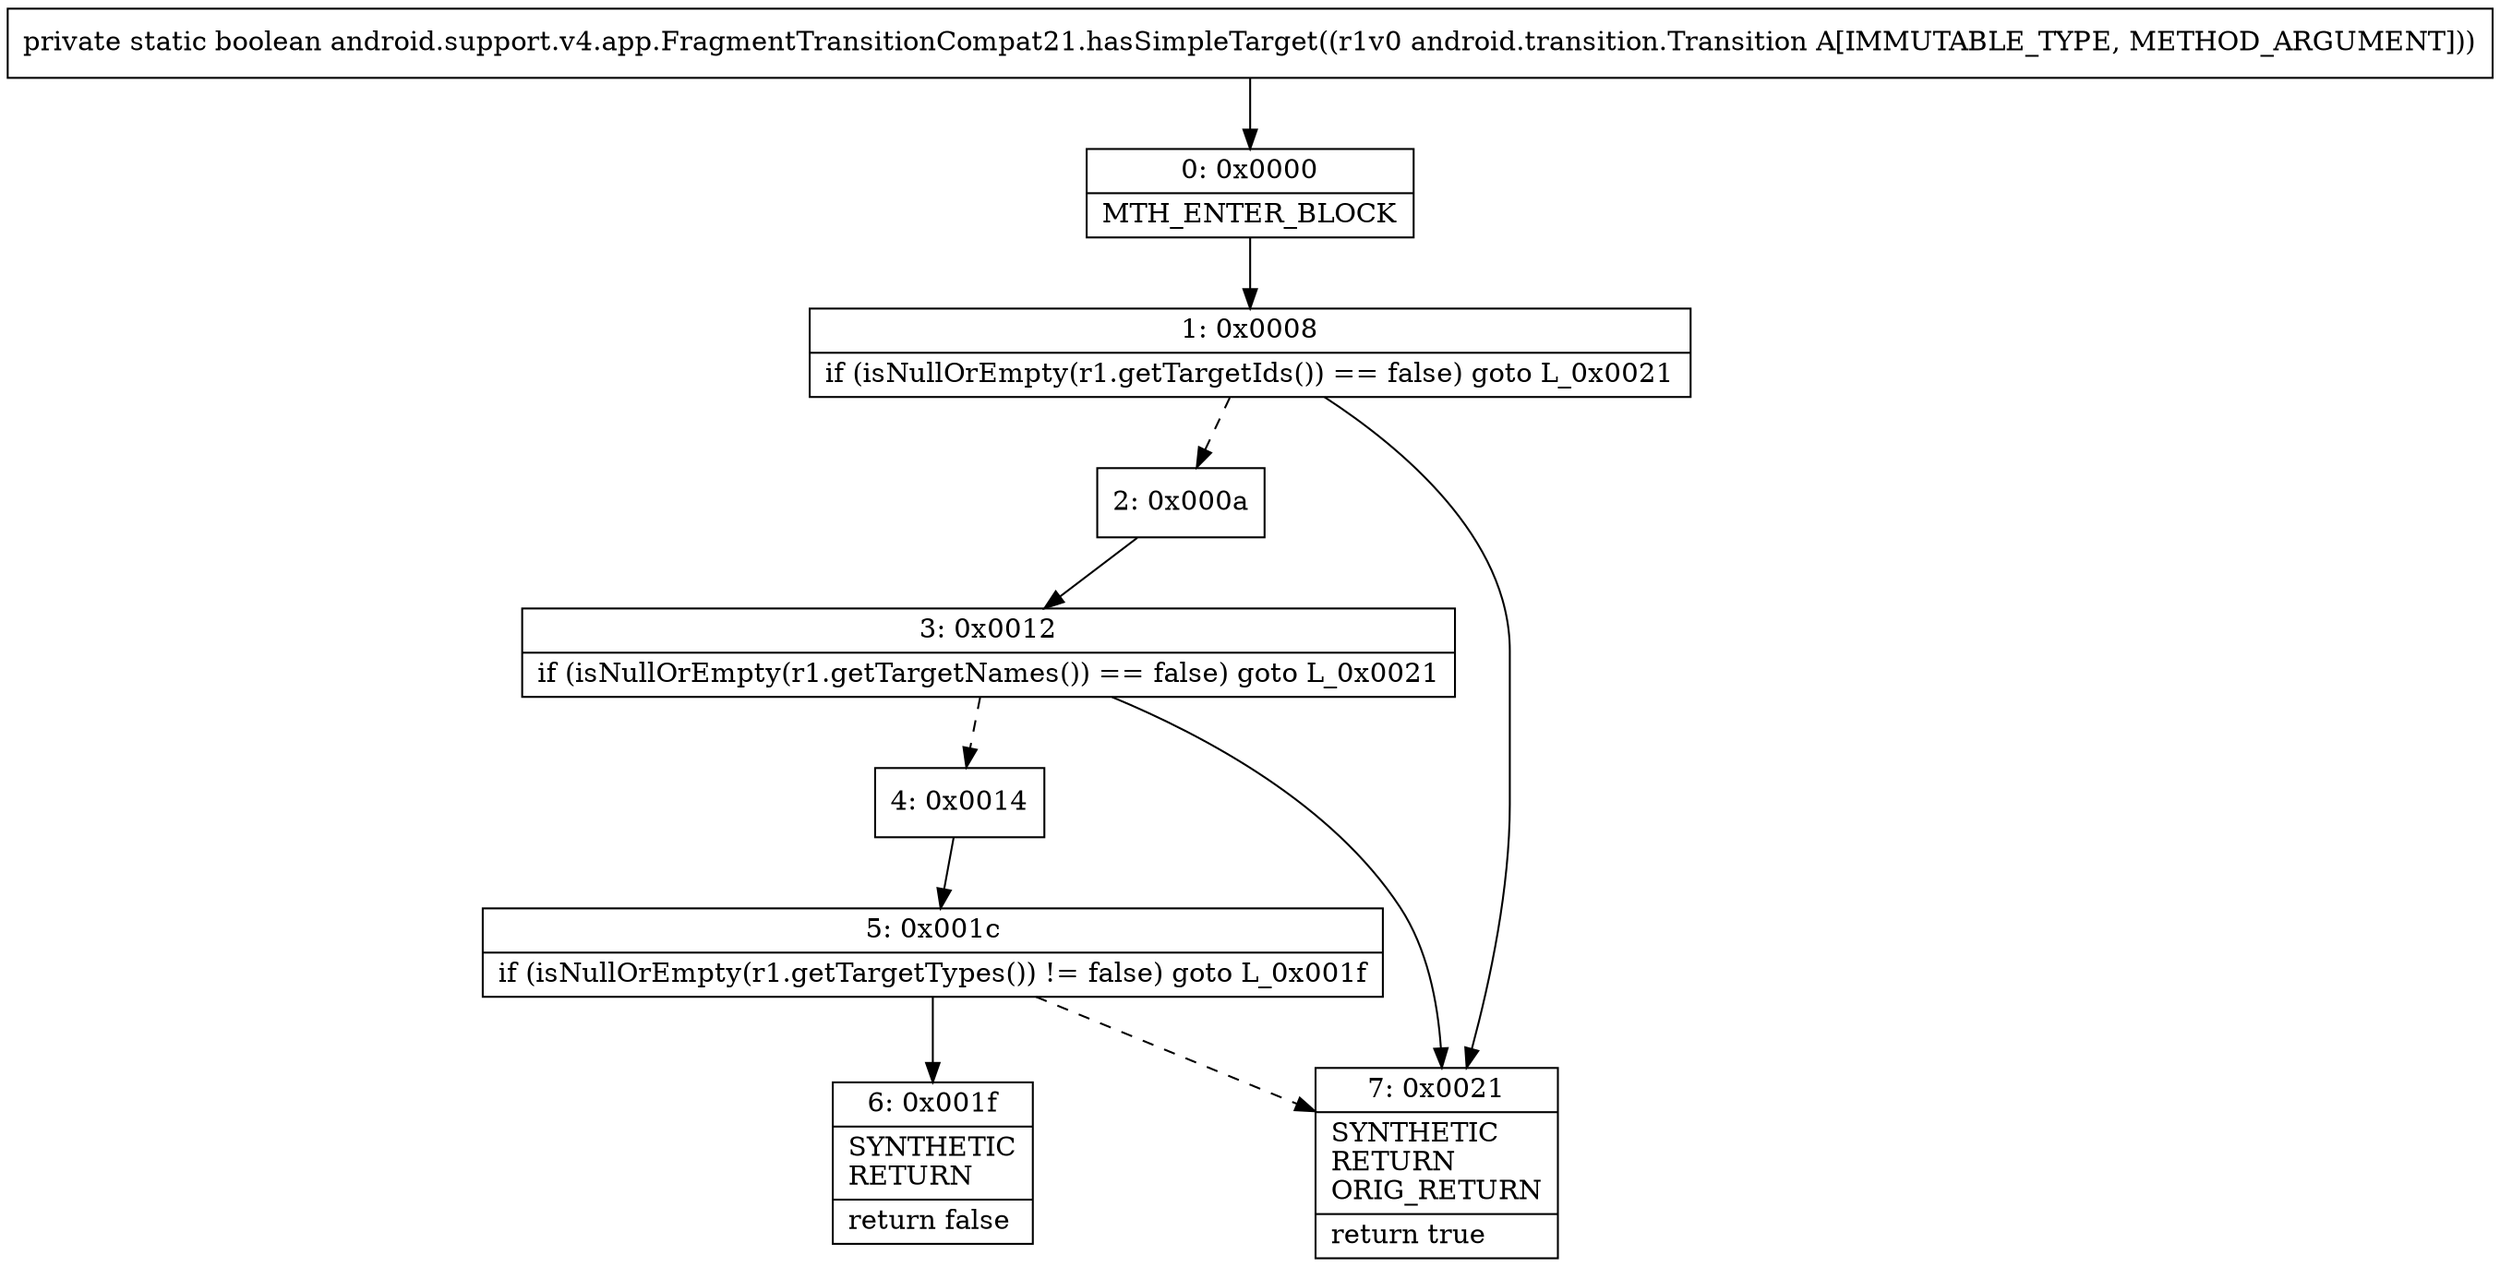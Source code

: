 digraph "CFG forandroid.support.v4.app.FragmentTransitionCompat21.hasSimpleTarget(Landroid\/transition\/Transition;)Z" {
Node_0 [shape=record,label="{0\:\ 0x0000|MTH_ENTER_BLOCK\l}"];
Node_1 [shape=record,label="{1\:\ 0x0008|if (isNullOrEmpty(r1.getTargetIds()) == false) goto L_0x0021\l}"];
Node_2 [shape=record,label="{2\:\ 0x000a}"];
Node_3 [shape=record,label="{3\:\ 0x0012|if (isNullOrEmpty(r1.getTargetNames()) == false) goto L_0x0021\l}"];
Node_4 [shape=record,label="{4\:\ 0x0014}"];
Node_5 [shape=record,label="{5\:\ 0x001c|if (isNullOrEmpty(r1.getTargetTypes()) != false) goto L_0x001f\l}"];
Node_6 [shape=record,label="{6\:\ 0x001f|SYNTHETIC\lRETURN\l|return false\l}"];
Node_7 [shape=record,label="{7\:\ 0x0021|SYNTHETIC\lRETURN\lORIG_RETURN\l|return true\l}"];
MethodNode[shape=record,label="{private static boolean android.support.v4.app.FragmentTransitionCompat21.hasSimpleTarget((r1v0 android.transition.Transition A[IMMUTABLE_TYPE, METHOD_ARGUMENT])) }"];
MethodNode -> Node_0;
Node_0 -> Node_1;
Node_1 -> Node_2[style=dashed];
Node_1 -> Node_7;
Node_2 -> Node_3;
Node_3 -> Node_4[style=dashed];
Node_3 -> Node_7;
Node_4 -> Node_5;
Node_5 -> Node_6;
Node_5 -> Node_7[style=dashed];
}

